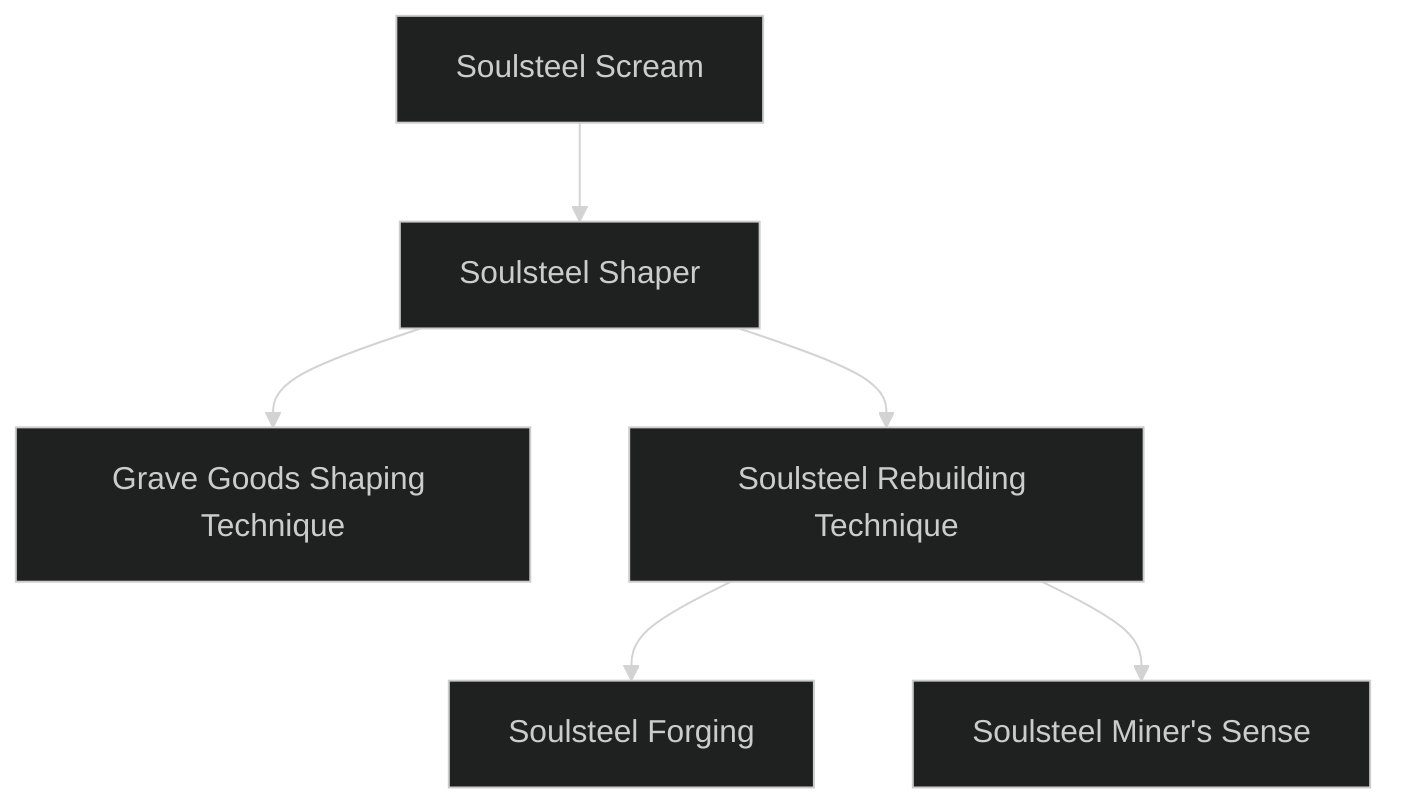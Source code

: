 ---
config:
  theme: dark
---
flowchart TD

    soulsteel_scream[Soulsteel Scream]
    click soulsteel_scream callback "
        Soulsteel Scream<br>
        <br>
        Cost: 1 mote<br>
        Duration: Instant<br>
        Type: Simple<br>
        Minimum Compassion: 1<br>
        Minimum Essence: 1<br>
        Prerequisite Charms: None<br>
        <br>
        The ghost with this Arcanos needs only for her player
        to successfully roll Perception + Craft to gain insight about
        the origins of a piece of soulsteel or a soulsteel artifact. For
        every success, the ghost can ask one simple, straightforward
        question about the physical details of previous handlers
        of an item or events for which the object was present or
        used. These events can predate the item’s destruction in
        Creation, if the object is in fact an echo of Creation.
        "

    soulsteel_shaper[Soulsteel Shaper]
    soulsteel_scream --> soulsteel_shaper
    click soulsteel_shaper callback "
        Soulsteel Shaper<br>
        <br>
        Cost: 1 mote<br>
        Duration: One day<br>
        Type: Simple<br>
        Minimum Conviction: 2<br>
        Minimum Essence: 2<br>
        Prerequisite Charms: Soulsteel Scream<br>
        <br>
        Soulsteel Shaper allows a ghostly artisan to aid in the
        creation of soulsteel items. With Soulsteel Shaper, a ghost
        can serve as a “trained thaumaturge” for the purposes of
        assisting an Exalt or other master craftsman in creating a
        soulsteel artifact, even if he lacks the necessary levels of
        Craft, Lore and Occult. See Savant and Sorcerer, Chapter
        Two, for details on assistants and crafting. Activation of
        this Arcanos simply allows the ghost to serve in this role
        during its duration on soulsteel projects. It does not enable
        him to assist with artifacts crafted from other substances.
        "

    grave_goods_shaping_technique[Grave Goods Shaping Technique]
    soulsteel_shaper --> grave_goods_shaping_technique
    click grave_goods_shaping_technique callback "
        Grave Goods Shaping Technique<br>
        <br>
        Cost: 2 motes<br>
        Duration: One day<br>
        Type: Simple<br>
        Minimum Conviction: 3<br>
        Minimum Essence: 3<br>
        Prerequisite Charms: Soulsteel Shaper<br>
        <br>
        As the ghost artisan approaches master status, he
        gains the ability to modify relics that echo into the deadlands
        from the living world as part of a character’s Grave Goods
        Background. With this Arcanos, a ghost artisan can (slowly)
        transform a grave good into another form without changing
        its nature or magical Traits. The artisan cannot remove
        more than about 10 percent of the grave good’s mass if he
        wants it to retain any magical properties, nor can he add
        more than about 10 percent in new materials. For example,
        the artisan might transform a relic sword into a shield or a
        group of steel mugs. The transformed item remains composed
        of the same materials — a transformed sword remains
        mostly steel, a transformed chair mostly wood. If the relic
        is transformed into a group of items, those items only retain
        any magical properties when they are together. It takes
        seven days per dot of the Grave Goods Background to
        modify a relic in this fashion, which means that a ghost
        who wishes to change any potent grave good must be
        prepared to spend a great deal of Essence to do so.
        "

    soulsteel_rebuilding_technique[Soulsteel Rebuilding Technique]
    soulsteel_shaper --> soulsteel_rebuilding_technique
    click soulsteel_rebuilding_technique callback "
        Soulsteel Rebuilding Technique<br>
        <br>
        Cost: 3 motes<br>
        Duration: One day<br>
        Type: Simple<br>
        Minimum Conviction: 3<br>
        Minimum Essence: 4<br>
        Prerequisite Charms: Soulsteel Shaper<br>
        <br>
        As the ghost artisan approaches master status, he gains
        the ability to modify soulsteel artifacts. With this Arcanos,
        a ghost artisan can (slowly) transform an artifact made
        mostly or entirely of soulsteel into another form without
        changing its nature or magical Traits. The artisan cannot
        remove more than about 10 percent of the artifact’s mass if
        he wants it to retain its magical properties, nor can he add
        more than about 10 percent in new materials. The artisan
        might transform a soulsteel suit of armor into a different sort
        of armor, for example, or a mated pair of swords.<br>
        Essentially, any purely physical transformation can be
        made that does not alter the item’s various artifact sub-ratings,
        such as Usefulness, Game Impact or Script
        Immunity, as per Savant and Sorcerer, Chapter Two. It is
        possible that the Storyteller will allow changes to the
        item’s Usefulness or Game Impact through this Charm,
        but changes to the item’s Power, Script Immunity and
        Essence Drawback are explicitly forbidden. If a single
        artifact is transformed into a group of items, those items
        only retain their magical properties when they are together.
        It takes seven days per dot of the Artifact Background
        to modify a soulsteel artifact in this fashion, which means
        that a ghost who wishes to change any potent artifact must
        be prepared to spend a great deal of Essence to do so.
        "

    soulsteel_forging[Soulsteel Forging]
    soulsteel_rebuilding_technique --> soulsteel_forging
    click soulsteel_forging callback "
        Soulsteel Forging<br>
        <br>
        Cost: 5 motes<br>
        Duration: One day<br>
        Type: Simple<br>
        Minimum Conviction: 4<br>
        Minimum Essence: 4<br>
        Prerequisite Charms: Soulsteel Rebuilding Technique<br>
        <br>
        Given a quantity of raw soulsteel, a ghost-artisan with
        this Charm may help to forge it into a new artifact. Such
        an artifact lacks magical Traits beyond the standard abilities
        conveyed by soulsteel as a Magical Material (in the
        hands of an Abyssal Exalt, a soulsteel melee weapon gets
        +1 accuracy and drains Essence from the target when
        damage is done, while soulsteel armor gets +2 soak when
        attuned by an Abyssal, and so on — see Exalted, Chapter
        Nine, for details). Creation of the soulsteel item takes as
        long as it would take to craft an item out of ordinary steel
        in Creation, but this Arcanos must be activated every day
        in order to do so.
        "

    soulsteel_miners_sense[Soulsteel Miner's Sense]
    soulsteel_rebuilding_technique --> soulsteel_miners_sense
    click soulsteel_miners_sense callback "
        Soulsteel Miner's Sense<br>
        <br>
        Cost: 5 motes<br>
        Duration: One hour per success<br>
        Type: Simple<br>
        Minimum Conviction: 3<br>
        Minimum Essence: 3<br>
        Prerequisite Charms: Soulsteel Rebuilding Technique<br>
        <br>
        While active, this Charm gives a ghost the same sense
        that a spectre has within the Labyrinth — the ability to
        more easily detect soulsteel veins within the stone of the
        Labyrinth itself. The player of the ghost using this Arcanos
        rolls Perception + Craft, and for every success, the ghost
        can aid in the search for soulsteel for one hour. This aid
        comes in the form of a -1 difficulty on any roll to find or
        mine soulsteel.
        "